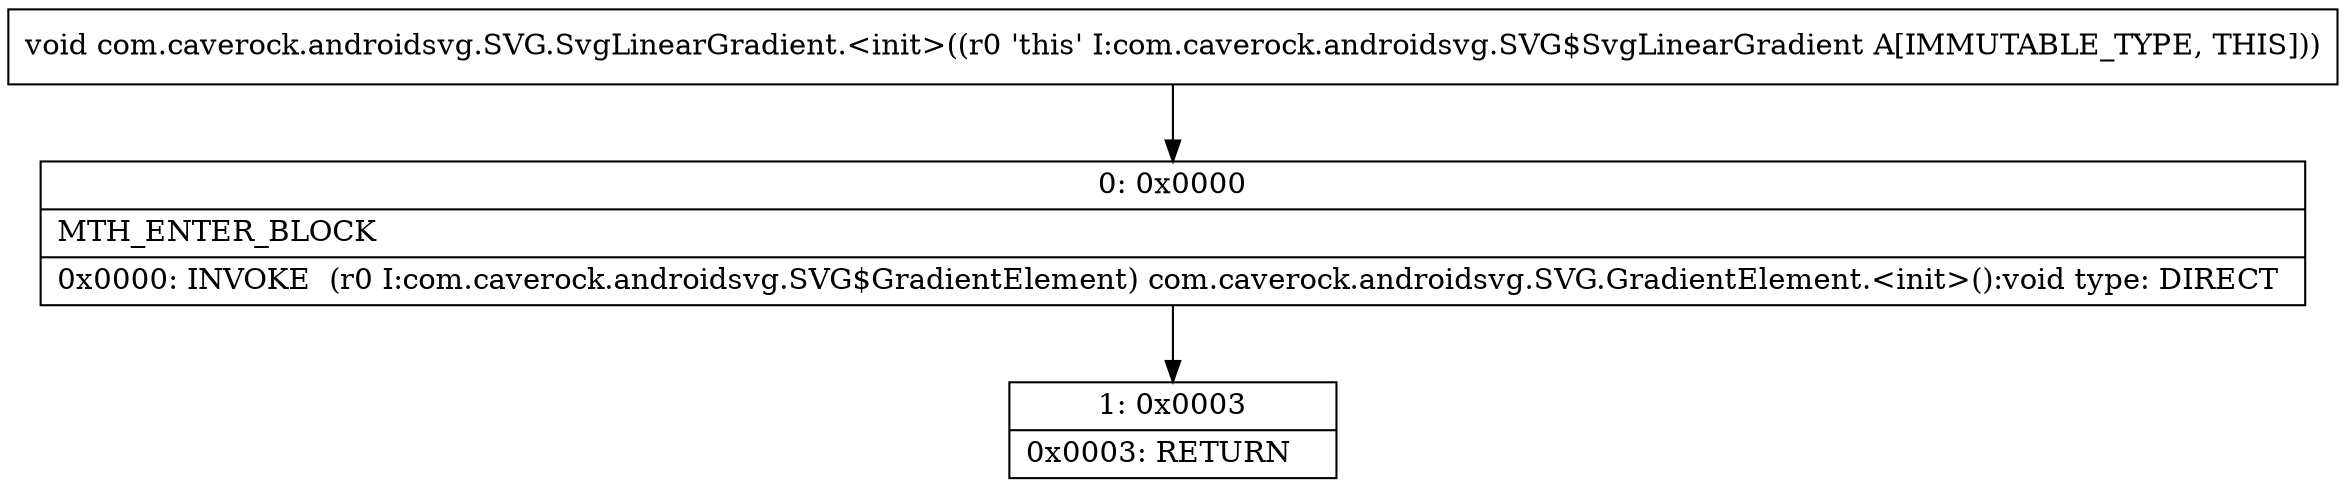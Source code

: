 digraph "CFG forcom.caverock.androidsvg.SVG.SvgLinearGradient.\<init\>()V" {
Node_0 [shape=record,label="{0\:\ 0x0000|MTH_ENTER_BLOCK\l|0x0000: INVOKE  (r0 I:com.caverock.androidsvg.SVG$GradientElement) com.caverock.androidsvg.SVG.GradientElement.\<init\>():void type: DIRECT \l}"];
Node_1 [shape=record,label="{1\:\ 0x0003|0x0003: RETURN   \l}"];
MethodNode[shape=record,label="{void com.caverock.androidsvg.SVG.SvgLinearGradient.\<init\>((r0 'this' I:com.caverock.androidsvg.SVG$SvgLinearGradient A[IMMUTABLE_TYPE, THIS])) }"];
MethodNode -> Node_0;
Node_0 -> Node_1;
}

